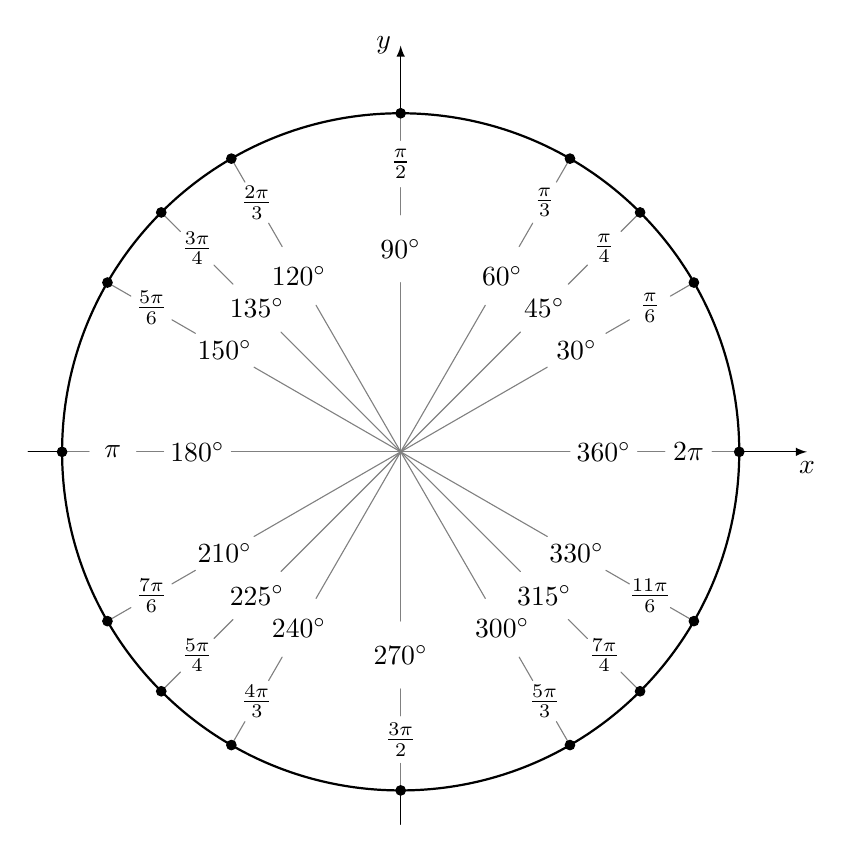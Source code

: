 \begin{tikzpicture}[scale=4.3,cap=round,>=latex]
 % Unit circle
% Author: Supreme Aryal
% Modified by Arnaud Bodin
% A unit circle with cosine and sine values for some
% common angles.

        % draw the coordinates
       \draw[->] (1cm,0cm) -- (1.2cm,0cm) node[below] {$x$};
       \draw (-1cm,0cm) -- (-1.1cm,0cm);
        \draw[->] (0cm,1cm) -- (0cm,1.2cm) node[left] {$y$};
       \draw (0cm,-1cm) -- (0cm,-1.1cm);

        % draw the unit circle
        \draw[thick] (0cm,0cm) circle(1cm);

        \foreach \x in {30,60,...,360} {
                % lines from center to point
                \draw[gray] (0cm,0cm) -- (\x:0.5cm);
                \draw[gray] (\x:0.7cm) -- (\x:0.78cm);
                \draw[gray] (\x:0.92cm) -- (\x:1cm);
                % dots at each point
                \filldraw[black] (\x:1cm) circle(0.4pt);
                % draw each angle in degrees
                \draw (\x:0.6cm) node {$\x^\circ$};
        }
        \foreach \x in {45,135,225,315} {
                % lines from center to point
                \draw[gray] (0cm,0cm) -- (\x:0.5cm);
                \draw[gray] (\x:0.7cm) -- (\x:0.78cm);
                \draw[gray] (\x:0.92cm) -- (\x:1cm);
                % dots at each point
                \filldraw[black] (\x:1cm) circle(0.4pt);
                % draw each angle in degrees
               \draw (\x:0.6cm) node {$\x^\circ$};
        }
        % draw each angle in radians
        \foreach \x/\xtext in {
            30/\frac{\pi}{6},
            45/\frac{\pi}{4},
            60/\frac{\pi}{3},
            90/\frac{\pi}{2},
            120/\frac{2\pi}{3},
            135/\frac{3\pi}{4},
            150/\frac{5\pi}{6},
            180/\pi,
            210/\frac{7\pi}{6},
            225/\frac{5\pi}{4},
            240/\frac{4\pi}{3},
            270/\frac{3\pi}{2},
            300/\frac{5\pi}{3},
            315/\frac{7\pi}{4},
            330/\frac{11\pi}{6},
            360/2\pi}
                \draw (\x:0.85cm) node {$\xtext$};

%         \foreach \x/\xtext/\y in {
%             % the coordinates for the first quadrant
%             30/\frac{\sqrt{3}}{2}/\frac{1}{2},
%             45/\frac{\sqrt{2}}{2}/\frac{\sqrt{2}}{2},
%             60/\frac{1}{2}/\frac{\sqrt{3}}{2},
%             % the coordinates for the second quadrant
%             150/-\frac{\sqrt{3}}{2}/\frac{1}{2},
%             135/-\frac{\sqrt{2}}{2}/\frac{\sqrt{2}}{2},
%             120/-\frac{1}{2}/\frac{\sqrt{3}}{2},
%             % the coordinates for the third quadrant
%             210/-\frac{\sqrt{3}}{2}/-\frac{1}{2},
%             225/-\frac{\sqrt{2}}{2}/-\frac{\sqrt{2}}{2},
%             240/-\frac{1}{2}/-\frac{\sqrt{3}}{2},
%             % the coordinates for the fourth quadrant
%             330/\frac{\sqrt{3}}{2}/-\frac{1}{2},
%             315/\frac{\sqrt{2}}{2}/-\frac{\sqrt{2}}{2},
%             300/\frac{1}{2}/-\frac{\sqrt{3}}{2}}
%                 \draw (\x:1.25cm) node[fill=white] {$\left(\xtext,\y\right)$};

        % draw the horizontal and vertical coordinates
        % the placement is better this way
%         \draw (-1.25cm,0cm) node[above=1pt] {$(-1,0)$}
%               (1.25cm,0cm)  node[above=1pt] {$(1,0)$}
%               (0cm,-1.25cm) node[fill=white] {$(0,-1)$}
%               (0cm,1.25cm)  node[fill=white] {$(0,1)$};

\end{tikzpicture}
